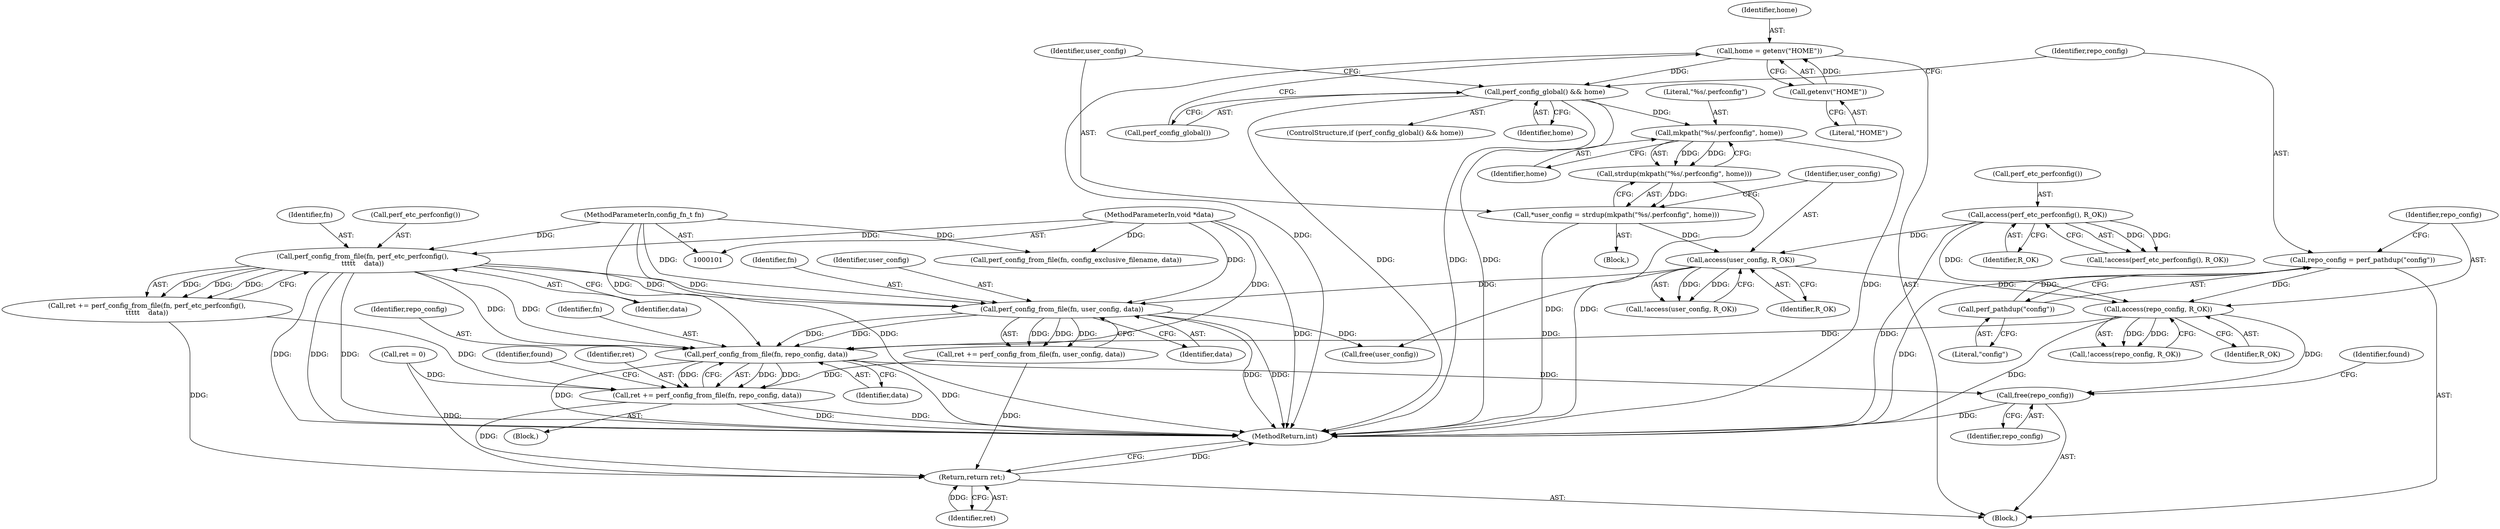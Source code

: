 digraph "0_linux_aba8d056078e47350d85b06a9cabd5afcc4b72ea@pointer" {
"1000190" [label="(Call,perf_config_from_file(fn, repo_config, data))"];
"1000138" [label="(Call,perf_config_from_file(fn, perf_etc_perfconfig(),\n\t\t\t\t\t    data))"];
"1000102" [label="(MethodParameterIn,config_fn_t fn)"];
"1000103" [label="(MethodParameterIn,void *data)"];
"1000169" [label="(Call,perf_config_from_file(fn, user_config, data))"];
"1000163" [label="(Call,access(user_config, R_OK))"];
"1000155" [label="(Call,*user_config = strdup(mkpath(\"%s/.perfconfig\", home)))"];
"1000157" [label="(Call,strdup(mkpath(\"%s/.perfconfig\", home)))"];
"1000158" [label="(Call,mkpath(\"%s/.perfconfig\", home))"];
"1000150" [label="(Call,perf_config_global() && home)"];
"1000145" [label="(Call,home = getenv(\"HOME\"))"];
"1000147" [label="(Call,getenv(\"HOME\"))"];
"1000132" [label="(Call,access(perf_etc_perfconfig(), R_OK))"];
"1000184" [label="(Call,access(repo_config, R_OK))"];
"1000178" [label="(Call,repo_config = perf_pathdup(\"config\"))"];
"1000180" [label="(Call,perf_pathdup(\"config\"))"];
"1000188" [label="(Call,ret += perf_config_from_file(fn, repo_config, data))"];
"1000206" [label="(Return,return ret;)"];
"1000197" [label="(Call,free(repo_config))"];
"1000191" [label="(Identifier,fn)"];
"1000140" [label="(Call,perf_etc_perfconfig())"];
"1000197" [label="(Call,free(repo_config))"];
"1000165" [label="(Identifier,R_OK)"];
"1000106" [label="(Call,ret = 0)"];
"1000146" [label="(Identifier,home)"];
"1000164" [label="(Identifier,user_config)"];
"1000139" [label="(Identifier,fn)"];
"1000176" [label="(Call,free(user_config))"];
"1000183" [label="(Call,!access(repo_config, R_OK))"];
"1000169" [label="(Call,perf_config_from_file(fn, user_config, data))"];
"1000195" [label="(Identifier,found)"];
"1000179" [label="(Identifier,repo_config)"];
"1000170" [label="(Identifier,fn)"];
"1000145" [label="(Call,home = getenv(\"HOME\"))"];
"1000180" [label="(Call,perf_pathdup(\"config\"))"];
"1000152" [label="(Identifier,home)"];
"1000148" [label="(Literal,\"HOME\")"];
"1000192" [label="(Identifier,repo_config)"];
"1000206" [label="(Return,return ret;)"];
"1000160" [label="(Identifier,home)"];
"1000187" [label="(Block,)"];
"1000147" [label="(Call,getenv(\"HOME\"))"];
"1000207" [label="(Identifier,ret)"];
"1000158" [label="(Call,mkpath(\"%s/.perfconfig\", home))"];
"1000198" [label="(Identifier,repo_config)"];
"1000133" [label="(Call,perf_etc_perfconfig())"];
"1000208" [label="(MethodReturn,int)"];
"1000103" [label="(MethodParameterIn,void *data)"];
"1000151" [label="(Call,perf_config_global())"];
"1000186" [label="(Identifier,R_OK)"];
"1000193" [label="(Identifier,data)"];
"1000181" [label="(Literal,\"config\")"];
"1000171" [label="(Identifier,user_config)"];
"1000136" [label="(Call,ret += perf_config_from_file(fn, perf_etc_perfconfig(),\n\t\t\t\t\t    data))"];
"1000150" [label="(Call,perf_config_global() && home)"];
"1000131" [label="(Call,!access(perf_etc_perfconfig(), R_OK))"];
"1000178" [label="(Call,repo_config = perf_pathdup(\"config\"))"];
"1000190" [label="(Call,perf_config_from_file(fn, repo_config, data))"];
"1000138" [label="(Call,perf_config_from_file(fn, perf_etc_perfconfig(),\n\t\t\t\t\t    data))"];
"1000167" [label="(Call,ret += perf_config_from_file(fn, user_config, data))"];
"1000162" [label="(Call,!access(user_config, R_OK))"];
"1000153" [label="(Block,)"];
"1000149" [label="(ControlStructure,if (perf_config_global() && home))"];
"1000185" [label="(Identifier,repo_config)"];
"1000188" [label="(Call,ret += perf_config_from_file(fn, repo_config, data))"];
"1000155" [label="(Call,*user_config = strdup(mkpath(\"%s/.perfconfig\", home)))"];
"1000102" [label="(MethodParameterIn,config_fn_t fn)"];
"1000104" [label="(Block,)"];
"1000157" [label="(Call,strdup(mkpath(\"%s/.perfconfig\", home)))"];
"1000134" [label="(Identifier,R_OK)"];
"1000156" [label="(Identifier,user_config)"];
"1000201" [label="(Identifier,found)"];
"1000132" [label="(Call,access(perf_etc_perfconfig(), R_OK))"];
"1000184" [label="(Call,access(repo_config, R_OK))"];
"1000189" [label="(Identifier,ret)"];
"1000141" [label="(Identifier,data)"];
"1000124" [label="(Call,perf_config_from_file(fn, config_exclusive_filename, data))"];
"1000159" [label="(Literal,\"%s/.perfconfig\")"];
"1000172" [label="(Identifier,data)"];
"1000163" [label="(Call,access(user_config, R_OK))"];
"1000190" -> "1000188"  [label="AST: "];
"1000190" -> "1000193"  [label="CFG: "];
"1000191" -> "1000190"  [label="AST: "];
"1000192" -> "1000190"  [label="AST: "];
"1000193" -> "1000190"  [label="AST: "];
"1000188" -> "1000190"  [label="CFG: "];
"1000190" -> "1000208"  [label="DDG: "];
"1000190" -> "1000208"  [label="DDG: "];
"1000190" -> "1000188"  [label="DDG: "];
"1000190" -> "1000188"  [label="DDG: "];
"1000190" -> "1000188"  [label="DDG: "];
"1000138" -> "1000190"  [label="DDG: "];
"1000138" -> "1000190"  [label="DDG: "];
"1000169" -> "1000190"  [label="DDG: "];
"1000169" -> "1000190"  [label="DDG: "];
"1000102" -> "1000190"  [label="DDG: "];
"1000184" -> "1000190"  [label="DDG: "];
"1000103" -> "1000190"  [label="DDG: "];
"1000190" -> "1000197"  [label="DDG: "];
"1000138" -> "1000136"  [label="AST: "];
"1000138" -> "1000141"  [label="CFG: "];
"1000139" -> "1000138"  [label="AST: "];
"1000140" -> "1000138"  [label="AST: "];
"1000141" -> "1000138"  [label="AST: "];
"1000136" -> "1000138"  [label="CFG: "];
"1000138" -> "1000208"  [label="DDG: "];
"1000138" -> "1000208"  [label="DDG: "];
"1000138" -> "1000208"  [label="DDG: "];
"1000138" -> "1000136"  [label="DDG: "];
"1000138" -> "1000136"  [label="DDG: "];
"1000138" -> "1000136"  [label="DDG: "];
"1000102" -> "1000138"  [label="DDG: "];
"1000103" -> "1000138"  [label="DDG: "];
"1000138" -> "1000169"  [label="DDG: "];
"1000138" -> "1000169"  [label="DDG: "];
"1000102" -> "1000101"  [label="AST: "];
"1000102" -> "1000208"  [label="DDG: "];
"1000102" -> "1000124"  [label="DDG: "];
"1000102" -> "1000169"  [label="DDG: "];
"1000103" -> "1000101"  [label="AST: "];
"1000103" -> "1000208"  [label="DDG: "];
"1000103" -> "1000124"  [label="DDG: "];
"1000103" -> "1000169"  [label="DDG: "];
"1000169" -> "1000167"  [label="AST: "];
"1000169" -> "1000172"  [label="CFG: "];
"1000170" -> "1000169"  [label="AST: "];
"1000171" -> "1000169"  [label="AST: "];
"1000172" -> "1000169"  [label="AST: "];
"1000167" -> "1000169"  [label="CFG: "];
"1000169" -> "1000208"  [label="DDG: "];
"1000169" -> "1000208"  [label="DDG: "];
"1000169" -> "1000167"  [label="DDG: "];
"1000169" -> "1000167"  [label="DDG: "];
"1000169" -> "1000167"  [label="DDG: "];
"1000163" -> "1000169"  [label="DDG: "];
"1000169" -> "1000176"  [label="DDG: "];
"1000163" -> "1000162"  [label="AST: "];
"1000163" -> "1000165"  [label="CFG: "];
"1000164" -> "1000163"  [label="AST: "];
"1000165" -> "1000163"  [label="AST: "];
"1000162" -> "1000163"  [label="CFG: "];
"1000163" -> "1000162"  [label="DDG: "];
"1000163" -> "1000162"  [label="DDG: "];
"1000155" -> "1000163"  [label="DDG: "];
"1000132" -> "1000163"  [label="DDG: "];
"1000163" -> "1000176"  [label="DDG: "];
"1000163" -> "1000184"  [label="DDG: "];
"1000155" -> "1000153"  [label="AST: "];
"1000155" -> "1000157"  [label="CFG: "];
"1000156" -> "1000155"  [label="AST: "];
"1000157" -> "1000155"  [label="AST: "];
"1000164" -> "1000155"  [label="CFG: "];
"1000155" -> "1000208"  [label="DDG: "];
"1000157" -> "1000155"  [label="DDG: "];
"1000157" -> "1000158"  [label="CFG: "];
"1000158" -> "1000157"  [label="AST: "];
"1000157" -> "1000208"  [label="DDG: "];
"1000158" -> "1000157"  [label="DDG: "];
"1000158" -> "1000157"  [label="DDG: "];
"1000158" -> "1000160"  [label="CFG: "];
"1000159" -> "1000158"  [label="AST: "];
"1000160" -> "1000158"  [label="AST: "];
"1000158" -> "1000208"  [label="DDG: "];
"1000150" -> "1000158"  [label="DDG: "];
"1000150" -> "1000149"  [label="AST: "];
"1000150" -> "1000151"  [label="CFG: "];
"1000150" -> "1000152"  [label="CFG: "];
"1000151" -> "1000150"  [label="AST: "];
"1000152" -> "1000150"  [label="AST: "];
"1000156" -> "1000150"  [label="CFG: "];
"1000179" -> "1000150"  [label="CFG: "];
"1000150" -> "1000208"  [label="DDG: "];
"1000150" -> "1000208"  [label="DDG: "];
"1000150" -> "1000208"  [label="DDG: "];
"1000145" -> "1000150"  [label="DDG: "];
"1000145" -> "1000104"  [label="AST: "];
"1000145" -> "1000147"  [label="CFG: "];
"1000146" -> "1000145"  [label="AST: "];
"1000147" -> "1000145"  [label="AST: "];
"1000151" -> "1000145"  [label="CFG: "];
"1000145" -> "1000208"  [label="DDG: "];
"1000147" -> "1000145"  [label="DDG: "];
"1000147" -> "1000148"  [label="CFG: "];
"1000148" -> "1000147"  [label="AST: "];
"1000132" -> "1000131"  [label="AST: "];
"1000132" -> "1000134"  [label="CFG: "];
"1000133" -> "1000132"  [label="AST: "];
"1000134" -> "1000132"  [label="AST: "];
"1000131" -> "1000132"  [label="CFG: "];
"1000132" -> "1000208"  [label="DDG: "];
"1000132" -> "1000131"  [label="DDG: "];
"1000132" -> "1000131"  [label="DDG: "];
"1000132" -> "1000184"  [label="DDG: "];
"1000184" -> "1000183"  [label="AST: "];
"1000184" -> "1000186"  [label="CFG: "];
"1000185" -> "1000184"  [label="AST: "];
"1000186" -> "1000184"  [label="AST: "];
"1000183" -> "1000184"  [label="CFG: "];
"1000184" -> "1000208"  [label="DDG: "];
"1000184" -> "1000183"  [label="DDG: "];
"1000184" -> "1000183"  [label="DDG: "];
"1000178" -> "1000184"  [label="DDG: "];
"1000184" -> "1000197"  [label="DDG: "];
"1000178" -> "1000104"  [label="AST: "];
"1000178" -> "1000180"  [label="CFG: "];
"1000179" -> "1000178"  [label="AST: "];
"1000180" -> "1000178"  [label="AST: "];
"1000185" -> "1000178"  [label="CFG: "];
"1000178" -> "1000208"  [label="DDG: "];
"1000180" -> "1000178"  [label="DDG: "];
"1000180" -> "1000181"  [label="CFG: "];
"1000181" -> "1000180"  [label="AST: "];
"1000188" -> "1000187"  [label="AST: "];
"1000189" -> "1000188"  [label="AST: "];
"1000195" -> "1000188"  [label="CFG: "];
"1000188" -> "1000208"  [label="DDG: "];
"1000188" -> "1000208"  [label="DDG: "];
"1000167" -> "1000188"  [label="DDG: "];
"1000106" -> "1000188"  [label="DDG: "];
"1000136" -> "1000188"  [label="DDG: "];
"1000188" -> "1000206"  [label="DDG: "];
"1000206" -> "1000104"  [label="AST: "];
"1000206" -> "1000207"  [label="CFG: "];
"1000207" -> "1000206"  [label="AST: "];
"1000208" -> "1000206"  [label="CFG: "];
"1000206" -> "1000208"  [label="DDG: "];
"1000207" -> "1000206"  [label="DDG: "];
"1000167" -> "1000206"  [label="DDG: "];
"1000106" -> "1000206"  [label="DDG: "];
"1000136" -> "1000206"  [label="DDG: "];
"1000197" -> "1000104"  [label="AST: "];
"1000197" -> "1000198"  [label="CFG: "];
"1000198" -> "1000197"  [label="AST: "];
"1000201" -> "1000197"  [label="CFG: "];
"1000197" -> "1000208"  [label="DDG: "];
}
